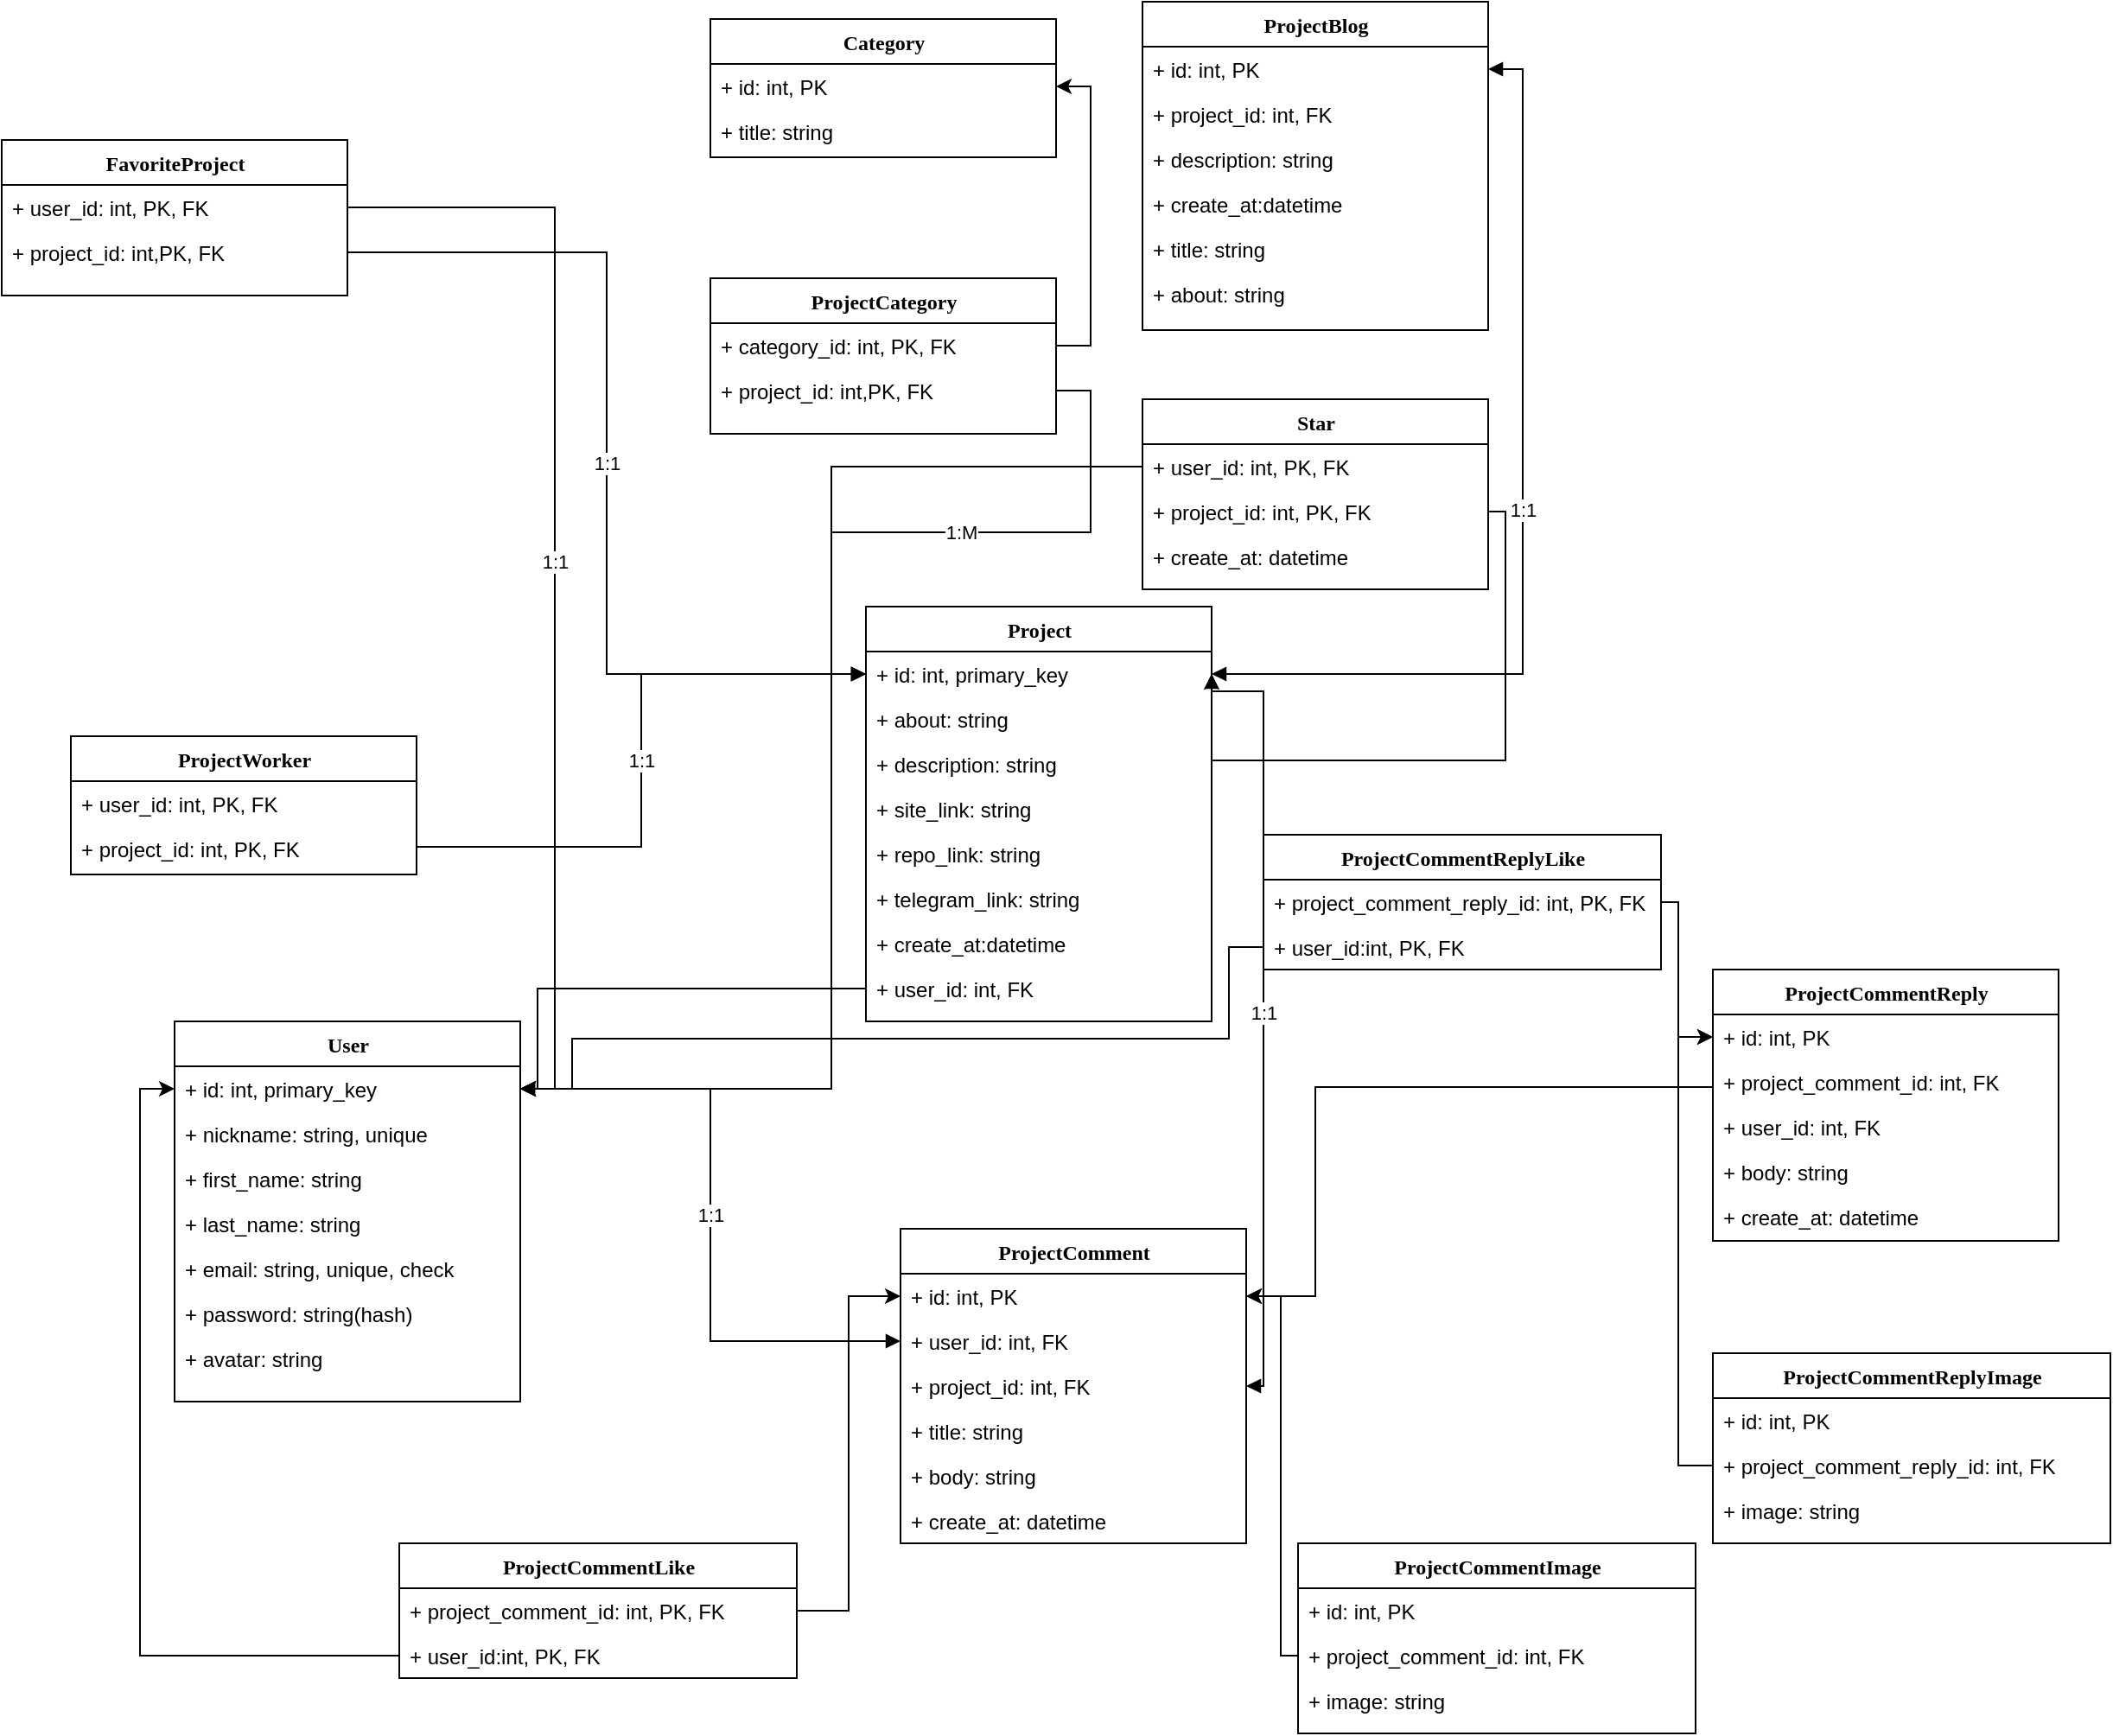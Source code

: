 <mxfile version="14.8.2" type="device"><diagram name="Page-1" id="9f46799a-70d6-7492-0946-bef42562c5a5"><mxGraphModel dx="1398" dy="1524" grid="1" gridSize="10" guides="1" tooltips="1" connect="1" arrows="1" fold="1" page="1" pageScale="1" pageWidth="1100" pageHeight="850" background="none" math="0" shadow="0"><root><mxCell id="0"/><mxCell id="1" parent="0"/><mxCell id="78961159f06e98e8-17" value="User&lt;br&gt;" style="swimlane;html=1;fontStyle=1;align=center;verticalAlign=top;childLayout=stackLayout;horizontal=1;startSize=26;horizontalStack=0;resizeParent=1;resizeLast=0;collapsible=1;marginBottom=0;swimlaneFillColor=#ffffff;rounded=0;shadow=0;comic=0;labelBackgroundColor=none;strokeWidth=1;fillColor=none;fontFamily=Verdana;fontSize=12" parent="1" vertex="1"><mxGeometry x="350" y="270" width="200" height="220" as="geometry"/></mxCell><mxCell id="78961159f06e98e8-21" value="+ id: int, primary_key" style="text;html=1;strokeColor=none;fillColor=none;align=left;verticalAlign=top;spacingLeft=4;spacingRight=4;whiteSpace=wrap;overflow=hidden;rotatable=0;points=[[0,0.5],[1,0.5]];portConstraint=eastwest;" parent="78961159f06e98e8-17" vertex="1"><mxGeometry y="26" width="200" height="26" as="geometry"/></mxCell><mxCell id="78961159f06e98e8-23" value="+ nickname: string, unique" style="text;html=1;strokeColor=none;fillColor=none;align=left;verticalAlign=top;spacingLeft=4;spacingRight=4;whiteSpace=wrap;overflow=hidden;rotatable=0;points=[[0,0.5],[1,0.5]];portConstraint=eastwest;" parent="78961159f06e98e8-17" vertex="1"><mxGeometry y="52" width="200" height="26" as="geometry"/></mxCell><mxCell id="78961159f06e98e8-25" value="+ first_name: string" style="text;html=1;strokeColor=none;fillColor=none;align=left;verticalAlign=top;spacingLeft=4;spacingRight=4;whiteSpace=wrap;overflow=hidden;rotatable=0;points=[[0,0.5],[1,0.5]];portConstraint=eastwest;" parent="78961159f06e98e8-17" vertex="1"><mxGeometry y="78" width="200" height="26" as="geometry"/></mxCell><mxCell id="78961159f06e98e8-26" value="+ last_name: string" style="text;html=1;strokeColor=none;fillColor=none;align=left;verticalAlign=top;spacingLeft=4;spacingRight=4;whiteSpace=wrap;overflow=hidden;rotatable=0;points=[[0,0.5],[1,0.5]];portConstraint=eastwest;" parent="78961159f06e98e8-17" vertex="1"><mxGeometry y="104" width="200" height="26" as="geometry"/></mxCell><mxCell id="78961159f06e98e8-24" value="+ email: string, unique, check" style="text;html=1;strokeColor=none;fillColor=none;align=left;verticalAlign=top;spacingLeft=4;spacingRight=4;whiteSpace=wrap;overflow=hidden;rotatable=0;points=[[0,0.5],[1,0.5]];portConstraint=eastwest;" parent="78961159f06e98e8-17" vertex="1"><mxGeometry y="130" width="200" height="26" as="geometry"/></mxCell><mxCell id="Qa-GE9aKJH_OIS54Ft_t-2" value="+ password: string(hash)" style="text;html=1;strokeColor=none;fillColor=none;align=left;verticalAlign=top;spacingLeft=4;spacingRight=4;whiteSpace=wrap;overflow=hidden;rotatable=0;points=[[0,0.5],[1,0.5]];portConstraint=eastwest;" parent="78961159f06e98e8-17" vertex="1"><mxGeometry y="156" width="200" height="26" as="geometry"/></mxCell><mxCell id="Qa-GE9aKJH_OIS54Ft_t-4" value="+ avatar: string" style="text;html=1;strokeColor=none;fillColor=none;align=left;verticalAlign=top;spacingLeft=4;spacingRight=4;whiteSpace=wrap;overflow=hidden;rotatable=0;points=[[0,0.5],[1,0.5]];portConstraint=eastwest;" parent="78961159f06e98e8-17" vertex="1"><mxGeometry y="182" width="200" height="26" as="geometry"/></mxCell><mxCell id="78961159f06e98e8-30" value="ProjectWorker" style="swimlane;html=1;fontStyle=1;align=center;verticalAlign=top;childLayout=stackLayout;horizontal=1;startSize=26;horizontalStack=0;resizeParent=1;resizeLast=0;collapsible=1;marginBottom=0;swimlaneFillColor=#ffffff;rounded=0;shadow=0;comic=0;labelBackgroundColor=none;strokeWidth=1;fillColor=none;fontFamily=Verdana;fontSize=12" parent="1" vertex="1"><mxGeometry x="290" y="105" width="200" height="80" as="geometry"/></mxCell><mxCell id="78961159f06e98e8-34" value="&lt;div&gt;+ user_id: int, PK, FK&lt;/div&gt;" style="text;html=1;strokeColor=none;fillColor=none;align=left;verticalAlign=top;spacingLeft=4;spacingRight=4;whiteSpace=wrap;overflow=hidden;rotatable=0;points=[[0,0.5],[1,0.5]];portConstraint=eastwest;" parent="78961159f06e98e8-30" vertex="1"><mxGeometry y="26" width="200" height="26" as="geometry"/></mxCell><mxCell id="78961159f06e98e8-32" value="+ project_id: int, PK, FK" style="text;html=1;strokeColor=none;fillColor=none;align=left;verticalAlign=top;spacingLeft=4;spacingRight=4;whiteSpace=wrap;overflow=hidden;rotatable=0;points=[[0,0.5],[1,0.5]];portConstraint=eastwest;" parent="78961159f06e98e8-30" vertex="1"><mxGeometry y="52" width="200" height="24" as="geometry"/></mxCell><mxCell id="78961159f06e98e8-43" value="Project" style="swimlane;html=1;fontStyle=1;align=center;verticalAlign=top;childLayout=stackLayout;horizontal=1;startSize=26;horizontalStack=0;resizeParent=1;resizeLast=0;collapsible=1;marginBottom=0;swimlaneFillColor=#ffffff;rounded=0;shadow=0;comic=0;labelBackgroundColor=none;strokeWidth=1;fillColor=none;fontFamily=Verdana;fontSize=12" parent="1" vertex="1"><mxGeometry x="750" y="30" width="200" height="240" as="geometry"/></mxCell><mxCell id="78961159f06e98e8-44" value="+ id: int, primary_key&lt;br&gt;" style="text;html=1;strokeColor=none;fillColor=none;align=left;verticalAlign=top;spacingLeft=4;spacingRight=4;whiteSpace=wrap;overflow=hidden;rotatable=0;points=[[0,0.5],[1,0.5]];portConstraint=eastwest;" parent="78961159f06e98e8-43" vertex="1"><mxGeometry y="26" width="200" height="26" as="geometry"/></mxCell><mxCell id="Qa-GE9aKJH_OIS54Ft_t-28" value="+ about: string" style="text;html=1;strokeColor=none;fillColor=none;align=left;verticalAlign=top;spacingLeft=4;spacingRight=4;whiteSpace=wrap;overflow=hidden;rotatable=0;points=[[0,0.5],[1,0.5]];portConstraint=eastwest;" parent="78961159f06e98e8-43" vertex="1"><mxGeometry y="52" width="200" height="26" as="geometry"/></mxCell><mxCell id="Qa-GE9aKJH_OIS54Ft_t-29" value="+ description: string" style="text;html=1;strokeColor=none;fillColor=none;align=left;verticalAlign=top;spacingLeft=4;spacingRight=4;whiteSpace=wrap;overflow=hidden;rotatable=0;points=[[0,0.5],[1,0.5]];portConstraint=eastwest;" parent="78961159f06e98e8-43" vertex="1"><mxGeometry y="78" width="200" height="26" as="geometry"/></mxCell><mxCell id="Qa-GE9aKJH_OIS54Ft_t-30" value="+ site_link: string" style="text;html=1;strokeColor=none;fillColor=none;align=left;verticalAlign=top;spacingLeft=4;spacingRight=4;whiteSpace=wrap;overflow=hidden;rotatable=0;points=[[0,0.5],[1,0.5]];portConstraint=eastwest;" parent="78961159f06e98e8-43" vertex="1"><mxGeometry y="104" width="200" height="26" as="geometry"/></mxCell><mxCell id="Qa-GE9aKJH_OIS54Ft_t-31" value="+ repo_link: string" style="text;html=1;strokeColor=none;fillColor=none;align=left;verticalAlign=top;spacingLeft=4;spacingRight=4;whiteSpace=wrap;overflow=hidden;rotatable=0;points=[[0,0.5],[1,0.5]];portConstraint=eastwest;" parent="78961159f06e98e8-43" vertex="1"><mxGeometry y="130" width="200" height="26" as="geometry"/></mxCell><mxCell id="Qa-GE9aKJH_OIS54Ft_t-40" value="+ telegram_link: string" style="text;html=1;strokeColor=none;fillColor=none;align=left;verticalAlign=top;spacingLeft=4;spacingRight=4;whiteSpace=wrap;overflow=hidden;rotatable=0;points=[[0,0.5],[1,0.5]];portConstraint=eastwest;" parent="78961159f06e98e8-43" vertex="1"><mxGeometry y="156" width="200" height="26" as="geometry"/></mxCell><mxCell id="yFgVtzUX4ZmtwdnF08Um-3" value="+ create_at:datetime" style="text;html=1;strokeColor=none;fillColor=none;align=left;verticalAlign=top;spacingLeft=4;spacingRight=4;whiteSpace=wrap;overflow=hidden;rotatable=0;points=[[0,0.5],[1,0.5]];portConstraint=eastwest;" vertex="1" parent="78961159f06e98e8-43"><mxGeometry y="182" width="200" height="26" as="geometry"/></mxCell><mxCell id="yFgVtzUX4ZmtwdnF08Um-54" value="+ user_id: int, FK" style="text;html=1;strokeColor=none;fillColor=none;align=left;verticalAlign=top;spacingLeft=4;spacingRight=4;whiteSpace=wrap;overflow=hidden;rotatable=0;points=[[0,0.5],[1,0.5]];portConstraint=eastwest;" vertex="1" parent="78961159f06e98e8-43"><mxGeometry y="208" width="200" height="26" as="geometry"/></mxCell><mxCell id="Qa-GE9aKJH_OIS54Ft_t-15" value="&lt;div&gt;1:1&lt;/div&gt;" style="edgeStyle=orthogonalEdgeStyle;rounded=0;orthogonalLoop=1;jettySize=auto;html=1;entryX=0;entryY=0.5;entryDx=0;entryDy=0;endArrow=block;endFill=1;" parent="1" source="78961159f06e98e8-32" target="78961159f06e98e8-44" edge="1"><mxGeometry relative="1" as="geometry"/></mxCell><mxCell id="Qa-GE9aKJH_OIS54Ft_t-22" value="ProjectCategory" style="swimlane;html=1;fontStyle=1;align=center;verticalAlign=top;childLayout=stackLayout;horizontal=1;startSize=26;horizontalStack=0;resizeParent=1;resizeLast=0;collapsible=1;marginBottom=0;swimlaneFillColor=#ffffff;rounded=0;shadow=0;comic=0;labelBackgroundColor=none;strokeWidth=1;fillColor=none;fontFamily=Verdana;fontSize=12" parent="1" vertex="1"><mxGeometry x="660" y="-160" width="200" height="90" as="geometry"/></mxCell><mxCell id="Qa-GE9aKJH_OIS54Ft_t-24" value="+ category_id: int, PK, FK" style="text;html=1;strokeColor=none;fillColor=none;align=left;verticalAlign=top;spacingLeft=4;spacingRight=4;whiteSpace=wrap;overflow=hidden;rotatable=0;points=[[0,0.5],[1,0.5]];portConstraint=eastwest;" parent="Qa-GE9aKJH_OIS54Ft_t-22" vertex="1"><mxGeometry y="26" width="200" height="26" as="geometry"/></mxCell><mxCell id="Qa-GE9aKJH_OIS54Ft_t-25" value="+ project_id: int,PK, FK" style="text;html=1;strokeColor=none;fillColor=none;align=left;verticalAlign=top;spacingLeft=4;spacingRight=4;whiteSpace=wrap;overflow=hidden;rotatable=0;points=[[0,0.5],[1,0.5]];portConstraint=eastwest;" parent="Qa-GE9aKJH_OIS54Ft_t-22" vertex="1"><mxGeometry y="52" width="200" height="26" as="geometry"/></mxCell><mxCell id="Qa-GE9aKJH_OIS54Ft_t-27" value="1:M" style="edgeStyle=orthogonalEdgeStyle;rounded=0;orthogonalLoop=1;jettySize=auto;html=1;entryX=0;entryY=0.5;entryDx=0;entryDy=0;endArrow=block;endFill=1;" parent="1" source="Qa-GE9aKJH_OIS54Ft_t-25" target="78961159f06e98e8-44" edge="1"><mxGeometry relative="1" as="geometry"/></mxCell><mxCell id="Qa-GE9aKJH_OIS54Ft_t-33" value="ProjectBlog" style="swimlane;html=1;fontStyle=1;align=center;verticalAlign=top;childLayout=stackLayout;horizontal=1;startSize=26;horizontalStack=0;resizeParent=1;resizeLast=0;collapsible=1;marginBottom=0;swimlaneFillColor=#ffffff;rounded=0;shadow=0;comic=0;labelBackgroundColor=none;strokeWidth=1;fillColor=none;fontFamily=Verdana;fontSize=12" parent="1" vertex="1"><mxGeometry x="910" y="-320" width="200" height="190" as="geometry"/></mxCell><mxCell id="Qa-GE9aKJH_OIS54Ft_t-34" value="+ id: int, PK" style="text;html=1;strokeColor=none;fillColor=none;align=left;verticalAlign=top;spacingLeft=4;spacingRight=4;whiteSpace=wrap;overflow=hidden;rotatable=0;points=[[0,0.5],[1,0.5]];portConstraint=eastwest;" parent="Qa-GE9aKJH_OIS54Ft_t-33" vertex="1"><mxGeometry y="26" width="200" height="26" as="geometry"/></mxCell><mxCell id="Qa-GE9aKJH_OIS54Ft_t-39" value="+ project_id: int, FK" style="text;html=1;strokeColor=none;fillColor=none;align=left;verticalAlign=top;spacingLeft=4;spacingRight=4;whiteSpace=wrap;overflow=hidden;rotatable=0;points=[[0,0.5],[1,0.5]];portConstraint=eastwest;" parent="Qa-GE9aKJH_OIS54Ft_t-33" vertex="1"><mxGeometry y="52" width="200" height="26" as="geometry"/></mxCell><mxCell id="yFgVtzUX4ZmtwdnF08Um-18" value="+ description: string" style="text;html=1;strokeColor=none;fillColor=none;align=left;verticalAlign=top;spacingLeft=4;spacingRight=4;whiteSpace=wrap;overflow=hidden;rotatable=0;points=[[0,0.5],[1,0.5]];portConstraint=eastwest;" vertex="1" parent="Qa-GE9aKJH_OIS54Ft_t-33"><mxGeometry y="78" width="200" height="26" as="geometry"/></mxCell><mxCell id="yFgVtzUX4ZmtwdnF08Um-19" value="+ create_at:datetime" style="text;html=1;strokeColor=none;fillColor=none;align=left;verticalAlign=top;spacingLeft=4;spacingRight=4;whiteSpace=wrap;overflow=hidden;rotatable=0;points=[[0,0.5],[1,0.5]];portConstraint=eastwest;" vertex="1" parent="Qa-GE9aKJH_OIS54Ft_t-33"><mxGeometry y="104" width="200" height="26" as="geometry"/></mxCell><mxCell id="yFgVtzUX4ZmtwdnF08Um-52" value="+ title: string" style="text;html=1;strokeColor=none;fillColor=none;align=left;verticalAlign=top;spacingLeft=4;spacingRight=4;whiteSpace=wrap;overflow=hidden;rotatable=0;points=[[0,0.5],[1,0.5]];portConstraint=eastwest;" vertex="1" parent="Qa-GE9aKJH_OIS54Ft_t-33"><mxGeometry y="130" width="200" height="26" as="geometry"/></mxCell><mxCell id="yFgVtzUX4ZmtwdnF08Um-53" value="+ about: string" style="text;html=1;strokeColor=none;fillColor=none;align=left;verticalAlign=top;spacingLeft=4;spacingRight=4;whiteSpace=wrap;overflow=hidden;rotatable=0;points=[[0,0.5],[1,0.5]];portConstraint=eastwest;" vertex="1" parent="Qa-GE9aKJH_OIS54Ft_t-33"><mxGeometry y="156" width="200" height="26" as="geometry"/></mxCell><mxCell id="Qa-GE9aKJH_OIS54Ft_t-38" value="1:1" style="edgeStyle=orthogonalEdgeStyle;rounded=0;orthogonalLoop=1;jettySize=auto;html=1;endArrow=block;endFill=1;entryX=1;entryY=0.5;entryDx=0;entryDy=0;startArrow=block;startFill=1;" parent="1" source="78961159f06e98e8-44" target="Qa-GE9aKJH_OIS54Ft_t-34" edge="1"><mxGeometry relative="1" as="geometry"/></mxCell><mxCell id="Qa-GE9aKJH_OIS54Ft_t-41" value="FavoriteProject" style="swimlane;html=1;fontStyle=1;align=center;verticalAlign=top;childLayout=stackLayout;horizontal=1;startSize=26;horizontalStack=0;resizeParent=1;resizeLast=0;collapsible=1;marginBottom=0;swimlaneFillColor=#ffffff;rounded=0;shadow=0;comic=0;labelBackgroundColor=none;strokeWidth=1;fillColor=none;fontFamily=Verdana;fontSize=12" parent="1" vertex="1"><mxGeometry x="250" y="-240" width="200" height="90" as="geometry"/></mxCell><mxCell id="Qa-GE9aKJH_OIS54Ft_t-42" value="&lt;div&gt;+ user_id: int, PK, FK&lt;br&gt;&lt;/div&gt;" style="text;html=1;strokeColor=none;fillColor=none;align=left;verticalAlign=top;spacingLeft=4;spacingRight=4;whiteSpace=wrap;overflow=hidden;rotatable=0;points=[[0,0.5],[1,0.5]];portConstraint=eastwest;" parent="Qa-GE9aKJH_OIS54Ft_t-41" vertex="1"><mxGeometry y="26" width="200" height="26" as="geometry"/></mxCell><mxCell id="yFgVtzUX4ZmtwdnF08Um-1" value="+ project_id: int,PK, FK" style="text;html=1;strokeColor=none;fillColor=none;align=left;verticalAlign=top;spacingLeft=4;spacingRight=4;whiteSpace=wrap;overflow=hidden;rotatable=0;points=[[0,0.5],[1,0.5]];portConstraint=eastwest;" vertex="1" parent="Qa-GE9aKJH_OIS54Ft_t-41"><mxGeometry y="52" width="200" height="26" as="geometry"/></mxCell><mxCell id="Qa-GE9aKJH_OIS54Ft_t-46" value="1:1" style="edgeStyle=orthogonalEdgeStyle;rounded=0;orthogonalLoop=1;jettySize=auto;html=1;entryX=0;entryY=0.5;entryDx=0;entryDy=0;startArrow=none;startFill=0;endArrow=block;endFill=1;exitX=1;exitY=0.5;exitDx=0;exitDy=0;" parent="1" source="yFgVtzUX4ZmtwdnF08Um-1" target="78961159f06e98e8-44" edge="1"><mxGeometry relative="1" as="geometry"/></mxCell><mxCell id="Qa-GE9aKJH_OIS54Ft_t-51" value="ProjectComment" style="swimlane;html=1;fontStyle=1;align=center;verticalAlign=top;childLayout=stackLayout;horizontal=1;startSize=26;horizontalStack=0;resizeParent=1;resizeLast=0;collapsible=1;marginBottom=0;swimlaneFillColor=#ffffff;rounded=0;shadow=0;comic=0;labelBackgroundColor=none;strokeWidth=1;fillColor=none;fontFamily=Verdana;fontSize=12" parent="1" vertex="1"><mxGeometry x="770" y="390" width="200" height="182" as="geometry"/></mxCell><mxCell id="Qa-GE9aKJH_OIS54Ft_t-52" value="+ id: int, PK" style="text;html=1;strokeColor=none;fillColor=none;align=left;verticalAlign=top;spacingLeft=4;spacingRight=4;whiteSpace=wrap;overflow=hidden;rotatable=0;points=[[0,0.5],[1,0.5]];portConstraint=eastwest;" parent="Qa-GE9aKJH_OIS54Ft_t-51" vertex="1"><mxGeometry y="26" width="200" height="26" as="geometry"/></mxCell><mxCell id="Qa-GE9aKJH_OIS54Ft_t-53" value="+ user_id: int, FK" style="text;html=1;strokeColor=none;fillColor=none;align=left;verticalAlign=top;spacingLeft=4;spacingRight=4;whiteSpace=wrap;overflow=hidden;rotatable=0;points=[[0,0.5],[1,0.5]];portConstraint=eastwest;" parent="Qa-GE9aKJH_OIS54Ft_t-51" vertex="1"><mxGeometry y="52" width="200" height="26" as="geometry"/></mxCell><mxCell id="Qa-GE9aKJH_OIS54Ft_t-59" value="+ project_id: int, FK" style="text;html=1;strokeColor=none;fillColor=none;align=left;verticalAlign=top;spacingLeft=4;spacingRight=4;whiteSpace=wrap;overflow=hidden;rotatable=0;points=[[0,0.5],[1,0.5]];portConstraint=eastwest;" parent="Qa-GE9aKJH_OIS54Ft_t-51" vertex="1"><mxGeometry y="78" width="200" height="26" as="geometry"/></mxCell><mxCell id="yFgVtzUX4ZmtwdnF08Um-4" value="+ title: string" style="text;html=1;strokeColor=none;fillColor=none;align=left;verticalAlign=top;spacingLeft=4;spacingRight=4;whiteSpace=wrap;overflow=hidden;rotatable=0;points=[[0,0.5],[1,0.5]];portConstraint=eastwest;" vertex="1" parent="Qa-GE9aKJH_OIS54Ft_t-51"><mxGeometry y="104" width="200" height="26" as="geometry"/></mxCell><mxCell id="yFgVtzUX4ZmtwdnF08Um-5" value="+ body: string" style="text;html=1;strokeColor=none;fillColor=none;align=left;verticalAlign=top;spacingLeft=4;spacingRight=4;whiteSpace=wrap;overflow=hidden;rotatable=0;points=[[0,0.5],[1,0.5]];portConstraint=eastwest;" vertex="1" parent="Qa-GE9aKJH_OIS54Ft_t-51"><mxGeometry y="130" width="200" height="26" as="geometry"/></mxCell><mxCell id="yFgVtzUX4ZmtwdnF08Um-20" value="+ create_at: datetime" style="text;html=1;strokeColor=none;fillColor=none;align=left;verticalAlign=top;spacingLeft=4;spacingRight=4;whiteSpace=wrap;overflow=hidden;rotatable=0;points=[[0,0.5],[1,0.5]];portConstraint=eastwest;" vertex="1" parent="Qa-GE9aKJH_OIS54Ft_t-51"><mxGeometry y="156" width="200" height="26" as="geometry"/></mxCell><mxCell id="Qa-GE9aKJH_OIS54Ft_t-54" value="1:1" style="edgeStyle=orthogonalEdgeStyle;rounded=0;orthogonalLoop=1;jettySize=auto;html=1;entryX=0;entryY=0.5;entryDx=0;entryDy=0;startArrow=block;startFill=1;endArrow=block;endFill=1;" parent="1" source="78961159f06e98e8-21" target="Qa-GE9aKJH_OIS54Ft_t-53" edge="1"><mxGeometry relative="1" as="geometry"/></mxCell><mxCell id="Qa-GE9aKJH_OIS54Ft_t-58" value="1:1" style="edgeStyle=orthogonalEdgeStyle;rounded=0;orthogonalLoop=1;jettySize=auto;html=1;entryX=1;entryY=0.5;entryDx=0;entryDy=0;startArrow=block;startFill=1;endArrow=block;endFill=1;exitX=1;exitY=0.5;exitDx=0;exitDy=0;" parent="1" source="78961159f06e98e8-44" target="Qa-GE9aKJH_OIS54Ft_t-59" edge="1"><mxGeometry relative="1" as="geometry"><mxPoint x="1030" y="160" as="sourcePoint"/><Array as="points"><mxPoint x="980" y="79"/><mxPoint x="980" y="481"/></Array></mxGeometry></mxCell><mxCell id="yFgVtzUX4ZmtwdnF08Um-2" value="1:1" style="edgeStyle=orthogonalEdgeStyle;rounded=0;orthogonalLoop=1;jettySize=auto;html=1;entryX=1;entryY=0.5;entryDx=0;entryDy=0;startArrow=none;startFill=0;endArrow=block;endFill=1;exitX=1;exitY=0.5;exitDx=0;exitDy=0;" edge="1" parent="1" source="Qa-GE9aKJH_OIS54Ft_t-42" target="78961159f06e98e8-21"><mxGeometry relative="1" as="geometry"><mxPoint x="410" y="-185" as="sourcePoint"/><mxPoint x="830" y="209" as="targetPoint"/></mxGeometry></mxCell><mxCell id="yFgVtzUX4ZmtwdnF08Um-7" value="Category" style="swimlane;html=1;fontStyle=1;align=center;verticalAlign=top;childLayout=stackLayout;horizontal=1;startSize=26;horizontalStack=0;resizeParent=1;resizeLast=0;collapsible=1;marginBottom=0;swimlaneFillColor=#ffffff;rounded=0;shadow=0;comic=0;labelBackgroundColor=none;strokeWidth=1;fillColor=none;fontFamily=Verdana;fontSize=12" vertex="1" parent="1"><mxGeometry x="660" y="-310" width="200" height="80" as="geometry"/></mxCell><mxCell id="yFgVtzUX4ZmtwdnF08Um-8" value="+ id: int, PK " style="text;html=1;strokeColor=none;fillColor=none;align=left;verticalAlign=top;spacingLeft=4;spacingRight=4;whiteSpace=wrap;overflow=hidden;rotatable=0;points=[[0,0.5],[1,0.5]];portConstraint=eastwest;" vertex="1" parent="yFgVtzUX4ZmtwdnF08Um-7"><mxGeometry y="26" width="200" height="26" as="geometry"/></mxCell><mxCell id="yFgVtzUX4ZmtwdnF08Um-9" value="+ title: string" style="text;html=1;strokeColor=none;fillColor=none;align=left;verticalAlign=top;spacingLeft=4;spacingRight=4;whiteSpace=wrap;overflow=hidden;rotatable=0;points=[[0,0.5],[1,0.5]];portConstraint=eastwest;" vertex="1" parent="yFgVtzUX4ZmtwdnF08Um-7"><mxGeometry y="52" width="200" height="26" as="geometry"/></mxCell><mxCell id="yFgVtzUX4ZmtwdnF08Um-10" style="edgeStyle=orthogonalEdgeStyle;rounded=0;orthogonalLoop=1;jettySize=auto;html=1;" edge="1" parent="1" source="Qa-GE9aKJH_OIS54Ft_t-24" target="yFgVtzUX4ZmtwdnF08Um-8"><mxGeometry relative="1" as="geometry"><Array as="points"><mxPoint x="880" y="-121"/><mxPoint x="880" y="-271"/></Array></mxGeometry></mxCell><mxCell id="yFgVtzUX4ZmtwdnF08Um-11" value="Star" style="swimlane;html=1;fontStyle=1;align=center;verticalAlign=top;childLayout=stackLayout;horizontal=1;startSize=26;horizontalStack=0;resizeParent=1;resizeLast=0;collapsible=1;marginBottom=0;swimlaneFillColor=#ffffff;rounded=0;shadow=0;comic=0;labelBackgroundColor=none;strokeWidth=1;fillColor=none;fontFamily=Verdana;fontSize=12" vertex="1" parent="1"><mxGeometry x="910" y="-90" width="200" height="110" as="geometry"/></mxCell><mxCell id="yFgVtzUX4ZmtwdnF08Um-12" value="+ user_id: int, PK, FK " style="text;html=1;strokeColor=none;fillColor=none;align=left;verticalAlign=top;spacingLeft=4;spacingRight=4;whiteSpace=wrap;overflow=hidden;rotatable=0;points=[[0,0.5],[1,0.5]];portConstraint=eastwest;" vertex="1" parent="yFgVtzUX4ZmtwdnF08Um-11"><mxGeometry y="26" width="200" height="26" as="geometry"/></mxCell><mxCell id="yFgVtzUX4ZmtwdnF08Um-13" value="+ project_id: int, PK, FK" style="text;html=1;strokeColor=none;fillColor=none;align=left;verticalAlign=top;spacingLeft=4;spacingRight=4;whiteSpace=wrap;overflow=hidden;rotatable=0;points=[[0,0.5],[1,0.5]];portConstraint=eastwest;" vertex="1" parent="yFgVtzUX4ZmtwdnF08Um-11"><mxGeometry y="52" width="200" height="26" as="geometry"/></mxCell><mxCell id="yFgVtzUX4ZmtwdnF08Um-15" value="+ create_at: datetime" style="text;html=1;strokeColor=none;fillColor=none;align=left;verticalAlign=top;spacingLeft=4;spacingRight=4;whiteSpace=wrap;overflow=hidden;rotatable=0;points=[[0,0.5],[1,0.5]];portConstraint=eastwest;" vertex="1" parent="yFgVtzUX4ZmtwdnF08Um-11"><mxGeometry y="78" width="200" height="26" as="geometry"/></mxCell><mxCell id="yFgVtzUX4ZmtwdnF08Um-16" style="edgeStyle=orthogonalEdgeStyle;rounded=0;orthogonalLoop=1;jettySize=auto;html=1;entryX=1;entryY=0.5;entryDx=0;entryDy=0;" edge="1" parent="1" source="yFgVtzUX4ZmtwdnF08Um-13" target="78961159f06e98e8-44"><mxGeometry relative="1" as="geometry"><Array as="points"><mxPoint x="1120" y="-25"/><mxPoint x="1120" y="119"/></Array></mxGeometry></mxCell><mxCell id="yFgVtzUX4ZmtwdnF08Um-17" style="edgeStyle=orthogonalEdgeStyle;rounded=0;orthogonalLoop=1;jettySize=auto;html=1;entryX=1;entryY=0.5;entryDx=0;entryDy=0;" edge="1" parent="1" source="yFgVtzUX4ZmtwdnF08Um-12" target="78961159f06e98e8-21"><mxGeometry relative="1" as="geometry"/></mxCell><mxCell id="yFgVtzUX4ZmtwdnF08Um-21" value="ProjectCommentReply" style="swimlane;html=1;fontStyle=1;align=center;verticalAlign=top;childLayout=stackLayout;horizontal=1;startSize=26;horizontalStack=0;resizeParent=1;resizeLast=0;collapsible=1;marginBottom=0;swimlaneFillColor=#ffffff;rounded=0;shadow=0;comic=0;labelBackgroundColor=none;strokeWidth=1;fillColor=none;fontFamily=Verdana;fontSize=12" vertex="1" parent="1"><mxGeometry x="1240" y="240" width="200" height="157" as="geometry"/></mxCell><mxCell id="yFgVtzUX4ZmtwdnF08Um-22" value="+ id: int, PK" style="text;html=1;strokeColor=none;fillColor=none;align=left;verticalAlign=top;spacingLeft=4;spacingRight=4;whiteSpace=wrap;overflow=hidden;rotatable=0;points=[[0,0.5],[1,0.5]];portConstraint=eastwest;" vertex="1" parent="yFgVtzUX4ZmtwdnF08Um-21"><mxGeometry y="26" width="200" height="26" as="geometry"/></mxCell><mxCell id="yFgVtzUX4ZmtwdnF08Um-23" value="+ project_comment_id: int, FK" style="text;html=1;strokeColor=none;fillColor=none;align=left;verticalAlign=top;spacingLeft=4;spacingRight=4;whiteSpace=wrap;overflow=hidden;rotatable=0;points=[[0,0.5],[1,0.5]];portConstraint=eastwest;" vertex="1" parent="yFgVtzUX4ZmtwdnF08Um-21"><mxGeometry y="52" width="200" height="26" as="geometry"/></mxCell><mxCell id="yFgVtzUX4ZmtwdnF08Um-24" value="+ user_id: int, FK" style="text;html=1;strokeColor=none;fillColor=none;align=left;verticalAlign=top;spacingLeft=4;spacingRight=4;whiteSpace=wrap;overflow=hidden;rotatable=0;points=[[0,0.5],[1,0.5]];portConstraint=eastwest;" vertex="1" parent="yFgVtzUX4ZmtwdnF08Um-21"><mxGeometry y="78" width="200" height="26" as="geometry"/></mxCell><mxCell id="yFgVtzUX4ZmtwdnF08Um-26" value="+ body: string" style="text;html=1;strokeColor=none;fillColor=none;align=left;verticalAlign=top;spacingLeft=4;spacingRight=4;whiteSpace=wrap;overflow=hidden;rotatable=0;points=[[0,0.5],[1,0.5]];portConstraint=eastwest;" vertex="1" parent="yFgVtzUX4ZmtwdnF08Um-21"><mxGeometry y="104" width="200" height="26" as="geometry"/></mxCell><mxCell id="yFgVtzUX4ZmtwdnF08Um-27" value="+ create_at: datetime" style="text;html=1;strokeColor=none;fillColor=none;align=left;verticalAlign=top;spacingLeft=4;spacingRight=4;whiteSpace=wrap;overflow=hidden;rotatable=0;points=[[0,0.5],[1,0.5]];portConstraint=eastwest;" vertex="1" parent="yFgVtzUX4ZmtwdnF08Um-21"><mxGeometry y="130" width="200" height="26" as="geometry"/></mxCell><mxCell id="yFgVtzUX4ZmtwdnF08Um-28" style="edgeStyle=orthogonalEdgeStyle;rounded=0;orthogonalLoop=1;jettySize=auto;html=1;entryX=1;entryY=0.5;entryDx=0;entryDy=0;" edge="1" parent="1" source="yFgVtzUX4ZmtwdnF08Um-23" target="Qa-GE9aKJH_OIS54Ft_t-52"><mxGeometry relative="1" as="geometry"><Array as="points"><mxPoint x="1010" y="308"/><mxPoint x="1010" y="429"/></Array></mxGeometry></mxCell><mxCell id="yFgVtzUX4ZmtwdnF08Um-29" value="ProjectCommentReplyImage" style="swimlane;html=1;fontStyle=1;align=center;verticalAlign=top;childLayout=stackLayout;horizontal=1;startSize=26;horizontalStack=0;resizeParent=1;resizeLast=0;collapsible=1;marginBottom=0;swimlaneFillColor=#ffffff;rounded=0;shadow=0;comic=0;labelBackgroundColor=none;strokeWidth=1;fillColor=none;fontFamily=Verdana;fontSize=12" vertex="1" parent="1"><mxGeometry x="1240" y="462" width="230" height="110" as="geometry"/></mxCell><mxCell id="yFgVtzUX4ZmtwdnF08Um-30" value="+ id: int, PK" style="text;html=1;strokeColor=none;fillColor=none;align=left;verticalAlign=top;spacingLeft=4;spacingRight=4;whiteSpace=wrap;overflow=hidden;rotatable=0;points=[[0,0.5],[1,0.5]];portConstraint=eastwest;" vertex="1" parent="yFgVtzUX4ZmtwdnF08Um-29"><mxGeometry y="26" width="230" height="26" as="geometry"/></mxCell><mxCell id="yFgVtzUX4ZmtwdnF08Um-31" value="+ project_comment_reply_id: int, FK" style="text;html=1;strokeColor=none;fillColor=none;align=left;verticalAlign=top;spacingLeft=4;spacingRight=4;whiteSpace=wrap;overflow=hidden;rotatable=0;points=[[0,0.5],[1,0.5]];portConstraint=eastwest;" vertex="1" parent="yFgVtzUX4ZmtwdnF08Um-29"><mxGeometry y="52" width="230" height="26" as="geometry"/></mxCell><mxCell id="yFgVtzUX4ZmtwdnF08Um-32" value="+ image: string" style="text;html=1;strokeColor=none;fillColor=none;align=left;verticalAlign=top;spacingLeft=4;spacingRight=4;whiteSpace=wrap;overflow=hidden;rotatable=0;points=[[0,0.5],[1,0.5]];portConstraint=eastwest;" vertex="1" parent="yFgVtzUX4ZmtwdnF08Um-29"><mxGeometry y="78" width="230" height="26" as="geometry"/></mxCell><mxCell id="yFgVtzUX4ZmtwdnF08Um-35" style="edgeStyle=orthogonalEdgeStyle;rounded=0;orthogonalLoop=1;jettySize=auto;html=1;entryX=0;entryY=0.5;entryDx=0;entryDy=0;" edge="1" parent="1" source="yFgVtzUX4ZmtwdnF08Um-31" target="yFgVtzUX4ZmtwdnF08Um-22"><mxGeometry relative="1" as="geometry"/></mxCell><mxCell id="yFgVtzUX4ZmtwdnF08Um-36" value="ProjectCommentReplyLike" style="swimlane;html=1;fontStyle=1;align=center;verticalAlign=top;childLayout=stackLayout;horizontal=1;startSize=26;horizontalStack=0;resizeParent=1;resizeLast=0;collapsible=1;marginBottom=0;swimlaneFillColor=#ffffff;rounded=0;shadow=0;comic=0;labelBackgroundColor=none;strokeWidth=1;fillColor=none;fontFamily=Verdana;fontSize=12" vertex="1" parent="1"><mxGeometry x="980" y="162" width="230" height="78" as="geometry"/></mxCell><mxCell id="yFgVtzUX4ZmtwdnF08Um-38" value="+ project_comment_reply_id: int, PK, FK" style="text;html=1;strokeColor=none;fillColor=none;align=left;verticalAlign=top;spacingLeft=4;spacingRight=4;whiteSpace=wrap;overflow=hidden;rotatable=0;points=[[0,0.5],[1,0.5]];portConstraint=eastwest;" vertex="1" parent="yFgVtzUX4ZmtwdnF08Um-36"><mxGeometry y="26" width="230" height="26" as="geometry"/></mxCell><mxCell id="yFgVtzUX4ZmtwdnF08Um-39" value="+ user_id:int, PK, FK" style="text;html=1;strokeColor=none;fillColor=none;align=left;verticalAlign=top;spacingLeft=4;spacingRight=4;whiteSpace=wrap;overflow=hidden;rotatable=0;points=[[0,0.5],[1,0.5]];portConstraint=eastwest;" vertex="1" parent="yFgVtzUX4ZmtwdnF08Um-36"><mxGeometry y="52" width="230" height="26" as="geometry"/></mxCell><mxCell id="yFgVtzUX4ZmtwdnF08Um-40" style="edgeStyle=orthogonalEdgeStyle;rounded=0;orthogonalLoop=1;jettySize=auto;html=1;entryX=1;entryY=0.5;entryDx=0;entryDy=0;" edge="1" parent="1" source="yFgVtzUX4ZmtwdnF08Um-39" target="78961159f06e98e8-21"><mxGeometry relative="1" as="geometry"><Array as="points"><mxPoint x="960" y="227"/><mxPoint x="960" y="280"/><mxPoint x="580" y="280"/><mxPoint x="580" y="309"/></Array></mxGeometry></mxCell><mxCell id="yFgVtzUX4ZmtwdnF08Um-41" style="edgeStyle=orthogonalEdgeStyle;rounded=0;orthogonalLoop=1;jettySize=auto;html=1;" edge="1" parent="1" source="yFgVtzUX4ZmtwdnF08Um-38" target="yFgVtzUX4ZmtwdnF08Um-22"><mxGeometry relative="1" as="geometry"><Array as="points"><mxPoint x="1220" y="201"/><mxPoint x="1220" y="279"/></Array></mxGeometry></mxCell><mxCell id="yFgVtzUX4ZmtwdnF08Um-42" value="ProjectCommentLike" style="swimlane;html=1;fontStyle=1;align=center;verticalAlign=top;childLayout=stackLayout;horizontal=1;startSize=26;horizontalStack=0;resizeParent=1;resizeLast=0;collapsible=1;marginBottom=0;swimlaneFillColor=#ffffff;rounded=0;shadow=0;comic=0;labelBackgroundColor=none;strokeWidth=1;fillColor=none;fontFamily=Verdana;fontSize=12" vertex="1" parent="1"><mxGeometry x="480" y="572" width="230" height="78" as="geometry"/></mxCell><mxCell id="yFgVtzUX4ZmtwdnF08Um-43" value="+ project_comment_id: int, PK, FK" style="text;html=1;strokeColor=none;fillColor=none;align=left;verticalAlign=top;spacingLeft=4;spacingRight=4;whiteSpace=wrap;overflow=hidden;rotatable=0;points=[[0,0.5],[1,0.5]];portConstraint=eastwest;" vertex="1" parent="yFgVtzUX4ZmtwdnF08Um-42"><mxGeometry y="26" width="230" height="26" as="geometry"/></mxCell><mxCell id="yFgVtzUX4ZmtwdnF08Um-44" value="+ user_id:int, PK, FK" style="text;html=1;strokeColor=none;fillColor=none;align=left;verticalAlign=top;spacingLeft=4;spacingRight=4;whiteSpace=wrap;overflow=hidden;rotatable=0;points=[[0,0.5],[1,0.5]];portConstraint=eastwest;" vertex="1" parent="yFgVtzUX4ZmtwdnF08Um-42"><mxGeometry y="52" width="230" height="26" as="geometry"/></mxCell><mxCell id="yFgVtzUX4ZmtwdnF08Um-45" style="edgeStyle=orthogonalEdgeStyle;rounded=0;orthogonalLoop=1;jettySize=auto;html=1;entryX=0;entryY=0.5;entryDx=0;entryDy=0;" edge="1" parent="1" source="yFgVtzUX4ZmtwdnF08Um-43" target="Qa-GE9aKJH_OIS54Ft_t-52"><mxGeometry relative="1" as="geometry"/></mxCell><mxCell id="yFgVtzUX4ZmtwdnF08Um-46" style="edgeStyle=orthogonalEdgeStyle;rounded=0;orthogonalLoop=1;jettySize=auto;html=1;entryX=0;entryY=0.5;entryDx=0;entryDy=0;" edge="1" parent="1" source="yFgVtzUX4ZmtwdnF08Um-44" target="78961159f06e98e8-21"><mxGeometry relative="1" as="geometry"/></mxCell><mxCell id="yFgVtzUX4ZmtwdnF08Um-47" value="ProjectCommentImage" style="swimlane;html=1;fontStyle=1;align=center;verticalAlign=top;childLayout=stackLayout;horizontal=1;startSize=26;horizontalStack=0;resizeParent=1;resizeLast=0;collapsible=1;marginBottom=0;swimlaneFillColor=#ffffff;rounded=0;shadow=0;comic=0;labelBackgroundColor=none;strokeWidth=1;fillColor=none;fontFamily=Verdana;fontSize=12" vertex="1" parent="1"><mxGeometry x="1000" y="572" width="230" height="110" as="geometry"/></mxCell><mxCell id="yFgVtzUX4ZmtwdnF08Um-48" value="+ id: int, PK" style="text;html=1;strokeColor=none;fillColor=none;align=left;verticalAlign=top;spacingLeft=4;spacingRight=4;whiteSpace=wrap;overflow=hidden;rotatable=0;points=[[0,0.5],[1,0.5]];portConstraint=eastwest;" vertex="1" parent="yFgVtzUX4ZmtwdnF08Um-47"><mxGeometry y="26" width="230" height="26" as="geometry"/></mxCell><mxCell id="yFgVtzUX4ZmtwdnF08Um-49" value="+ project_comment_id: int, FK" style="text;html=1;strokeColor=none;fillColor=none;align=left;verticalAlign=top;spacingLeft=4;spacingRight=4;whiteSpace=wrap;overflow=hidden;rotatable=0;points=[[0,0.5],[1,0.5]];portConstraint=eastwest;" vertex="1" parent="yFgVtzUX4ZmtwdnF08Um-47"><mxGeometry y="52" width="230" height="26" as="geometry"/></mxCell><mxCell id="yFgVtzUX4ZmtwdnF08Um-50" value="+ image: string" style="text;html=1;strokeColor=none;fillColor=none;align=left;verticalAlign=top;spacingLeft=4;spacingRight=4;whiteSpace=wrap;overflow=hidden;rotatable=0;points=[[0,0.5],[1,0.5]];portConstraint=eastwest;" vertex="1" parent="yFgVtzUX4ZmtwdnF08Um-47"><mxGeometry y="78" width="230" height="26" as="geometry"/></mxCell><mxCell id="yFgVtzUX4ZmtwdnF08Um-51" style="edgeStyle=orthogonalEdgeStyle;rounded=0;orthogonalLoop=1;jettySize=auto;html=1;entryX=1;entryY=0.5;entryDx=0;entryDy=0;" edge="1" parent="1" source="yFgVtzUX4ZmtwdnF08Um-49" target="Qa-GE9aKJH_OIS54Ft_t-52"><mxGeometry relative="1" as="geometry"><Array as="points"><mxPoint x="990" y="637"/><mxPoint x="990" y="429"/></Array></mxGeometry></mxCell><mxCell id="yFgVtzUX4ZmtwdnF08Um-55" style="edgeStyle=orthogonalEdgeStyle;rounded=0;orthogonalLoop=1;jettySize=auto;html=1;entryX=1;entryY=0.5;entryDx=0;entryDy=0;" edge="1" parent="1" source="yFgVtzUX4ZmtwdnF08Um-54" target="78961159f06e98e8-21"><mxGeometry relative="1" as="geometry"><Array as="points"><mxPoint x="560" y="251"/><mxPoint x="560" y="309"/></Array></mxGeometry></mxCell></root></mxGraphModel></diagram></mxfile>